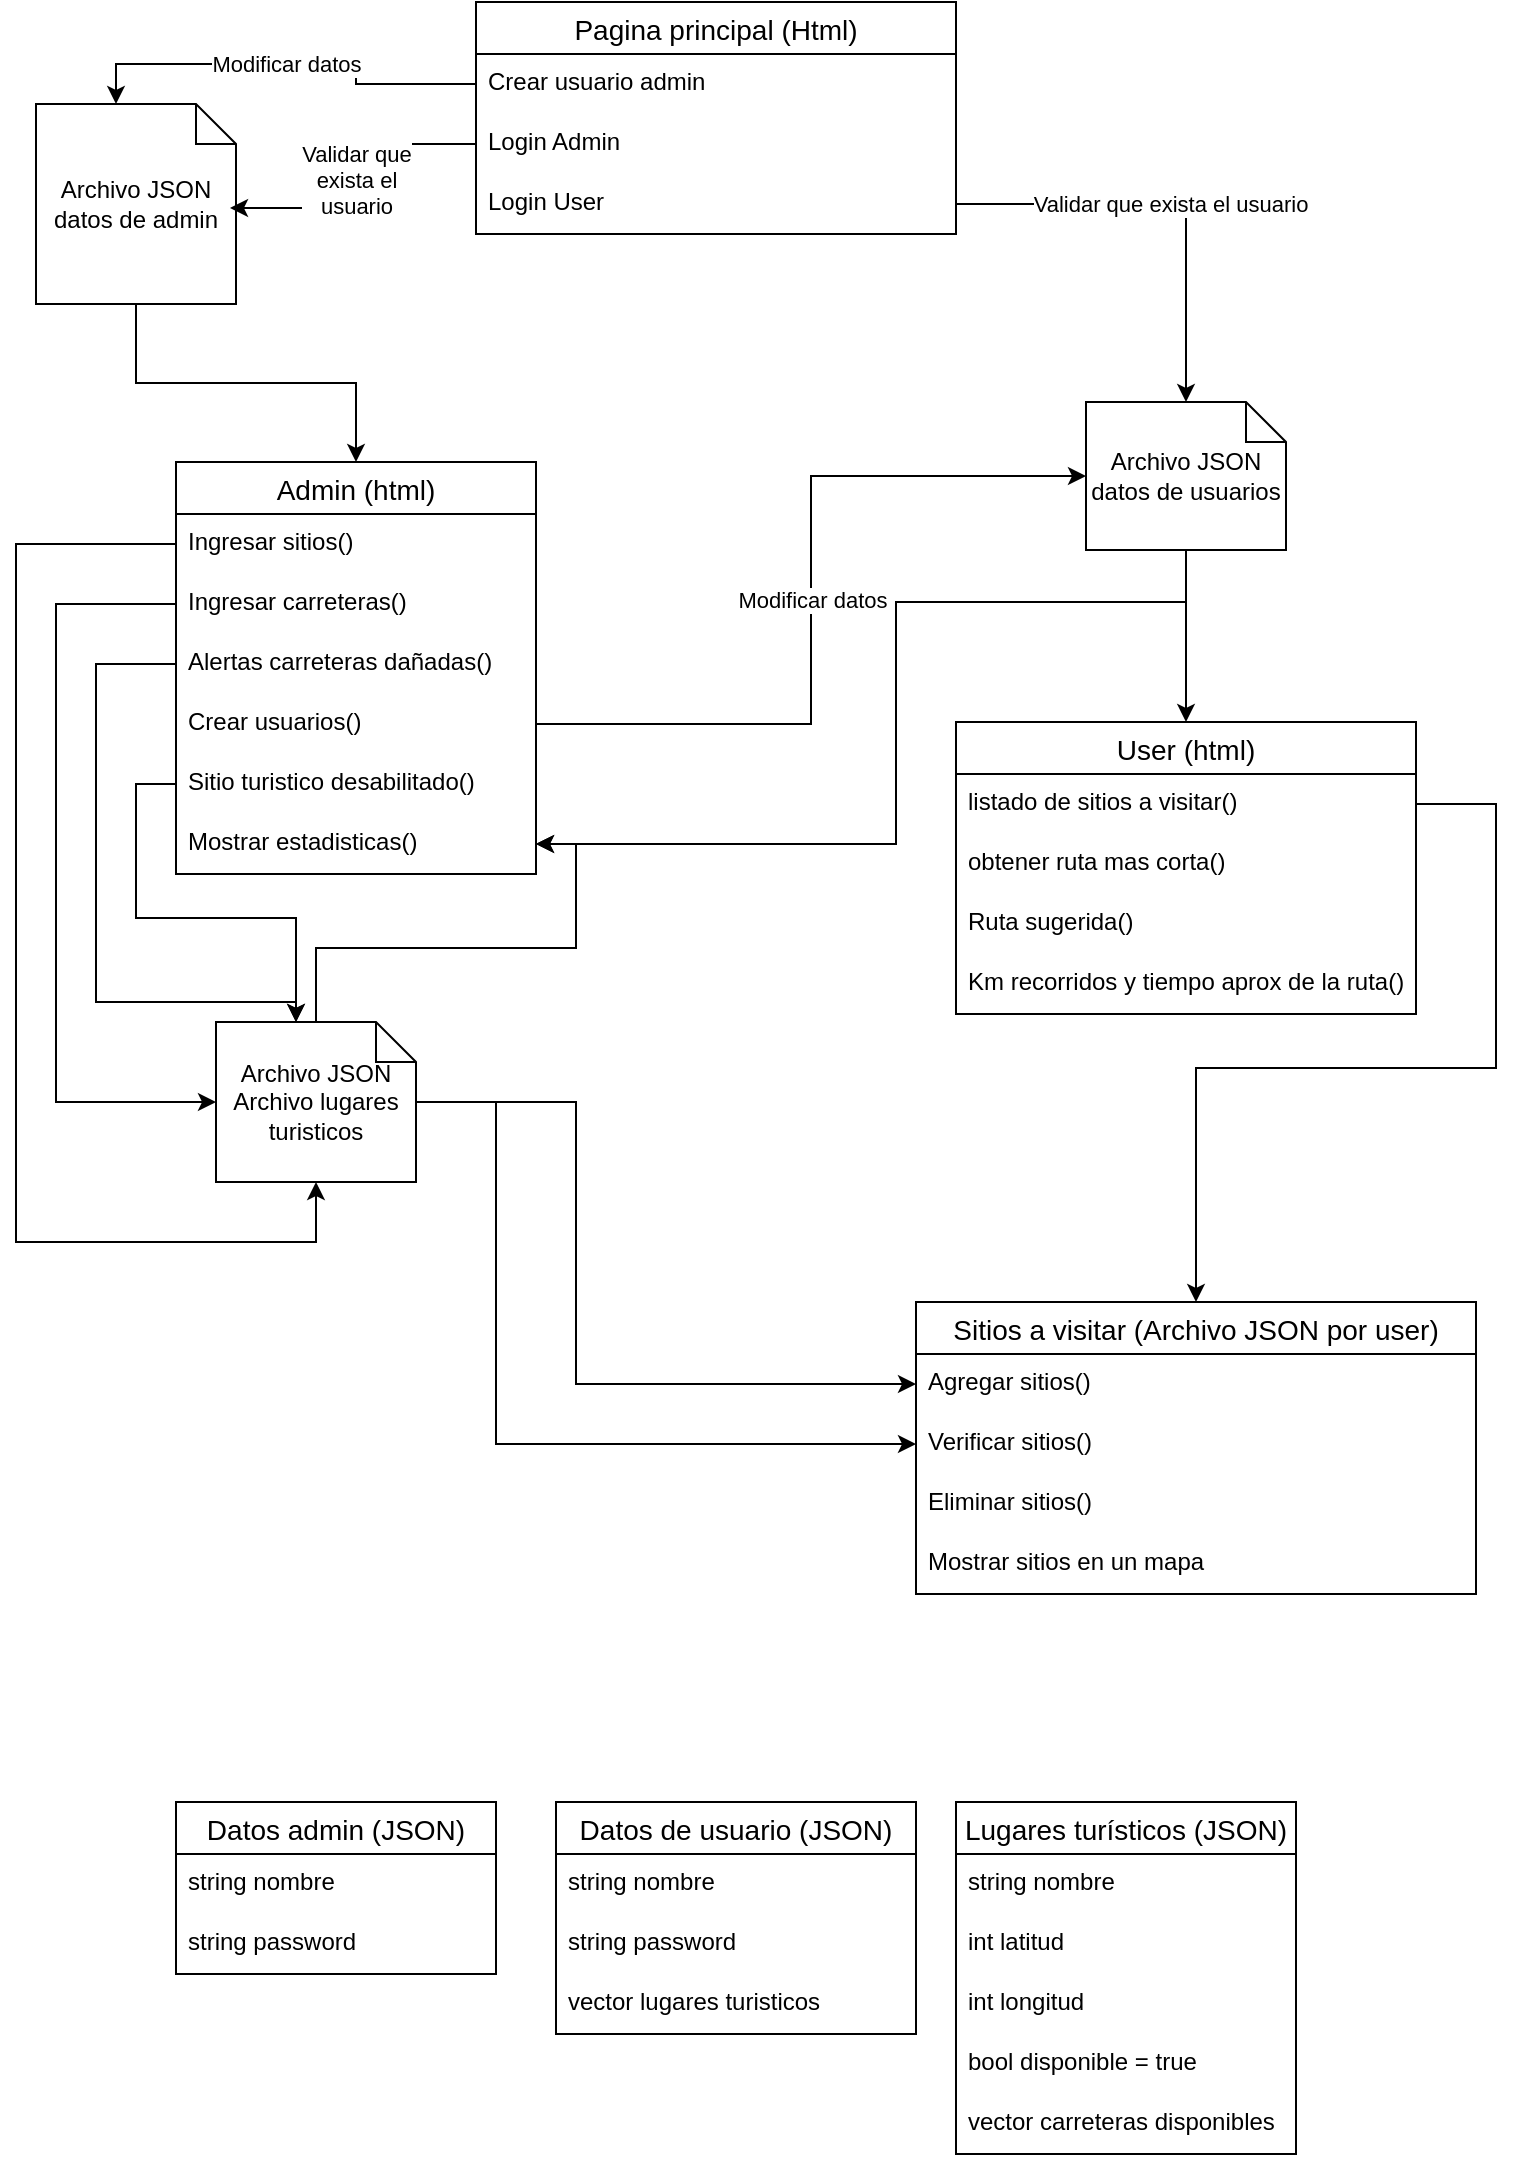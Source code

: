 <mxfile version="15.5.2" type="device"><diagram id="McivhevKA2k5IWGZIZ56" name="Page-1"><mxGraphModel dx="1422" dy="832" grid="1" gridSize="10" guides="1" tooltips="1" connect="1" arrows="1" fold="1" page="1" pageScale="1" pageWidth="827" pageHeight="1169" math="0" shadow="0"><root><mxCell id="0"/><mxCell id="1" parent="0"/><mxCell id="hbbfeBwdbqJFTbWm5ZuH-1" value="Pagina principal (Html)" style="swimlane;fontStyle=0;childLayout=stackLayout;horizontal=1;startSize=26;horizontalStack=0;resizeParent=1;resizeParentMax=0;resizeLast=0;collapsible=1;marginBottom=0;align=center;fontSize=14;" vertex="1" parent="1"><mxGeometry x="270" y="50" width="240" height="116" as="geometry"/></mxCell><mxCell id="hbbfeBwdbqJFTbWm5ZuH-50" value="Crear usuario admin" style="text;strokeColor=none;fillColor=none;spacingLeft=4;spacingRight=4;overflow=hidden;rotatable=0;points=[[0,0.5],[1,0.5]];portConstraint=eastwest;fontSize=12;" vertex="1" parent="hbbfeBwdbqJFTbWm5ZuH-1"><mxGeometry y="26" width="240" height="30" as="geometry"/></mxCell><mxCell id="hbbfeBwdbqJFTbWm5ZuH-2" value="Login Admin&#10;" style="text;strokeColor=none;fillColor=none;spacingLeft=4;spacingRight=4;overflow=hidden;rotatable=0;points=[[0,0.5],[1,0.5]];portConstraint=eastwest;fontSize=12;" vertex="1" parent="hbbfeBwdbqJFTbWm5ZuH-1"><mxGeometry y="56" width="240" height="30" as="geometry"/></mxCell><mxCell id="hbbfeBwdbqJFTbWm5ZuH-3" value="Login User" style="text;strokeColor=none;fillColor=none;spacingLeft=4;spacingRight=4;overflow=hidden;rotatable=0;points=[[0,0.5],[1,0.5]];portConstraint=eastwest;fontSize=12;" vertex="1" parent="hbbfeBwdbqJFTbWm5ZuH-1"><mxGeometry y="86" width="240" height="30" as="geometry"/></mxCell><mxCell id="hbbfeBwdbqJFTbWm5ZuH-5" value="Admin (html)" style="swimlane;fontStyle=0;childLayout=stackLayout;horizontal=1;startSize=26;horizontalStack=0;resizeParent=1;resizeParentMax=0;resizeLast=0;collapsible=1;marginBottom=0;align=center;fontSize=14;" vertex="1" parent="1"><mxGeometry x="120" y="280" width="180" height="206" as="geometry"/></mxCell><mxCell id="hbbfeBwdbqJFTbWm5ZuH-6" value="Ingresar sitios()" style="text;strokeColor=none;fillColor=none;spacingLeft=4;spacingRight=4;overflow=hidden;rotatable=0;points=[[0,0.5],[1,0.5]];portConstraint=eastwest;fontSize=12;" vertex="1" parent="hbbfeBwdbqJFTbWm5ZuH-5"><mxGeometry y="26" width="180" height="30" as="geometry"/></mxCell><mxCell id="hbbfeBwdbqJFTbWm5ZuH-7" value="Ingresar carreteras()" style="text;strokeColor=none;fillColor=none;spacingLeft=4;spacingRight=4;overflow=hidden;rotatable=0;points=[[0,0.5],[1,0.5]];portConstraint=eastwest;fontSize=12;" vertex="1" parent="hbbfeBwdbqJFTbWm5ZuH-5"><mxGeometry y="56" width="180" height="30" as="geometry"/></mxCell><mxCell id="hbbfeBwdbqJFTbWm5ZuH-20" value="Alertas carreteras dañadas()" style="text;strokeColor=none;fillColor=none;spacingLeft=4;spacingRight=4;overflow=hidden;rotatable=0;points=[[0,0.5],[1,0.5]];portConstraint=eastwest;fontSize=12;" vertex="1" parent="hbbfeBwdbqJFTbWm5ZuH-5"><mxGeometry y="86" width="180" height="30" as="geometry"/></mxCell><mxCell id="hbbfeBwdbqJFTbWm5ZuH-8" value="Crear usuarios()" style="text;strokeColor=none;fillColor=none;spacingLeft=4;spacingRight=4;overflow=hidden;rotatable=0;points=[[0,0.5],[1,0.5]];portConstraint=eastwest;fontSize=12;" vertex="1" parent="hbbfeBwdbqJFTbWm5ZuH-5"><mxGeometry y="116" width="180" height="30" as="geometry"/></mxCell><mxCell id="hbbfeBwdbqJFTbWm5ZuH-21" value="Sitio turistico desabilitado()" style="text;strokeColor=none;fillColor=none;spacingLeft=4;spacingRight=4;overflow=hidden;rotatable=0;points=[[0,0.5],[1,0.5]];portConstraint=eastwest;fontSize=12;" vertex="1" parent="hbbfeBwdbqJFTbWm5ZuH-5"><mxGeometry y="146" width="180" height="30" as="geometry"/></mxCell><mxCell id="hbbfeBwdbqJFTbWm5ZuH-19" value="Mostrar estadisticas()" style="text;strokeColor=none;fillColor=none;spacingLeft=4;spacingRight=4;overflow=hidden;rotatable=0;points=[[0,0.5],[1,0.5]];portConstraint=eastwest;fontSize=12;" vertex="1" parent="hbbfeBwdbqJFTbWm5ZuH-5"><mxGeometry y="176" width="180" height="30" as="geometry"/></mxCell><mxCell id="hbbfeBwdbqJFTbWm5ZuH-9" value="User (html)" style="swimlane;fontStyle=0;childLayout=stackLayout;horizontal=1;startSize=26;horizontalStack=0;resizeParent=1;resizeParentMax=0;resizeLast=0;collapsible=1;marginBottom=0;align=center;fontSize=14;" vertex="1" parent="1"><mxGeometry x="510" y="410" width="230" height="146" as="geometry"/></mxCell><mxCell id="hbbfeBwdbqJFTbWm5ZuH-10" value="listado de sitios a visitar()" style="text;strokeColor=none;fillColor=none;spacingLeft=4;spacingRight=4;overflow=hidden;rotatable=0;points=[[0,0.5],[1,0.5]];portConstraint=eastwest;fontSize=12;" vertex="1" parent="hbbfeBwdbqJFTbWm5ZuH-9"><mxGeometry y="26" width="230" height="30" as="geometry"/></mxCell><mxCell id="hbbfeBwdbqJFTbWm5ZuH-11" value="obtener ruta mas corta()" style="text;strokeColor=none;fillColor=none;spacingLeft=4;spacingRight=4;overflow=hidden;rotatable=0;points=[[0,0.5],[1,0.5]];portConstraint=eastwest;fontSize=12;" vertex="1" parent="hbbfeBwdbqJFTbWm5ZuH-9"><mxGeometry y="56" width="230" height="30" as="geometry"/></mxCell><mxCell id="hbbfeBwdbqJFTbWm5ZuH-36" value="Ruta sugerida()&#10;" style="text;strokeColor=none;fillColor=none;spacingLeft=4;spacingRight=4;overflow=hidden;rotatable=0;points=[[0,0.5],[1,0.5]];portConstraint=eastwest;fontSize=12;" vertex="1" parent="hbbfeBwdbqJFTbWm5ZuH-9"><mxGeometry y="86" width="230" height="30" as="geometry"/></mxCell><mxCell id="hbbfeBwdbqJFTbWm5ZuH-35" value="Km recorridos y tiempo aprox de la ruta()" style="text;strokeColor=none;fillColor=none;spacingLeft=4;spacingRight=4;overflow=hidden;rotatable=0;points=[[0,0.5],[1,0.5]];portConstraint=eastwest;fontSize=12;" vertex="1" parent="hbbfeBwdbqJFTbWm5ZuH-9"><mxGeometry y="116" width="230" height="30" as="geometry"/></mxCell><mxCell id="hbbfeBwdbqJFTbWm5ZuH-18" style="edgeStyle=orthogonalEdgeStyle;rounded=0;orthogonalLoop=1;jettySize=auto;html=1;entryX=0.5;entryY=0;entryDx=0;entryDy=0;" edge="1" parent="1" source="hbbfeBwdbqJFTbWm5ZuH-15" target="hbbfeBwdbqJFTbWm5ZuH-9"><mxGeometry relative="1" as="geometry"/></mxCell><mxCell id="hbbfeBwdbqJFTbWm5ZuH-58" style="edgeStyle=orthogonalEdgeStyle;rounded=0;orthogonalLoop=1;jettySize=auto;html=1;entryX=1;entryY=0.5;entryDx=0;entryDy=0;" edge="1" parent="1" source="hbbfeBwdbqJFTbWm5ZuH-15" target="hbbfeBwdbqJFTbWm5ZuH-19"><mxGeometry relative="1" as="geometry"><Array as="points"><mxPoint x="625" y="350"/><mxPoint x="480" y="350"/><mxPoint x="480" y="471"/></Array></mxGeometry></mxCell><mxCell id="hbbfeBwdbqJFTbWm5ZuH-15" value="Archivo JSON&lt;br&gt;datos de usuarios" style="shape=note;size=20;whiteSpace=wrap;html=1;" vertex="1" parent="1"><mxGeometry x="575" y="250" width="100" height="74" as="geometry"/></mxCell><mxCell id="hbbfeBwdbqJFTbWm5ZuH-16" value="Modificar datos" style="edgeStyle=orthogonalEdgeStyle;rounded=0;orthogonalLoop=1;jettySize=auto;html=1;entryX=0;entryY=0.5;entryDx=0;entryDy=0;entryPerimeter=0;" edge="1" parent="1" source="hbbfeBwdbqJFTbWm5ZuH-8" target="hbbfeBwdbqJFTbWm5ZuH-15"><mxGeometry relative="1" as="geometry"/></mxCell><mxCell id="hbbfeBwdbqJFTbWm5ZuH-17" value="Validar que exista el usuario" style="edgeStyle=orthogonalEdgeStyle;rounded=0;orthogonalLoop=1;jettySize=auto;html=1;entryX=0.5;entryY=0;entryDx=0;entryDy=0;entryPerimeter=0;" edge="1" parent="1" source="hbbfeBwdbqJFTbWm5ZuH-3" target="hbbfeBwdbqJFTbWm5ZuH-15"><mxGeometry relative="1" as="geometry"/></mxCell><mxCell id="hbbfeBwdbqJFTbWm5ZuH-46" style="edgeStyle=orthogonalEdgeStyle;rounded=0;orthogonalLoop=1;jettySize=auto;html=1;entryX=0;entryY=0.5;entryDx=0;entryDy=0;" edge="1" parent="1" source="hbbfeBwdbqJFTbWm5ZuH-22" target="hbbfeBwdbqJFTbWm5ZuH-43"><mxGeometry relative="1" as="geometry"><Array as="points"><mxPoint x="280" y="600"/><mxPoint x="280" y="771"/></Array></mxGeometry></mxCell><mxCell id="hbbfeBwdbqJFTbWm5ZuH-47" style="edgeStyle=orthogonalEdgeStyle;rounded=0;orthogonalLoop=1;jettySize=auto;html=1;" edge="1" parent="1" source="hbbfeBwdbqJFTbWm5ZuH-22" target="hbbfeBwdbqJFTbWm5ZuH-41"><mxGeometry relative="1" as="geometry"><Array as="points"><mxPoint x="320" y="600"/><mxPoint x="320" y="741"/></Array></mxGeometry></mxCell><mxCell id="hbbfeBwdbqJFTbWm5ZuH-57" style="edgeStyle=orthogonalEdgeStyle;rounded=0;orthogonalLoop=1;jettySize=auto;html=1;entryX=1;entryY=0.5;entryDx=0;entryDy=0;" edge="1" parent="1" source="hbbfeBwdbqJFTbWm5ZuH-22" target="hbbfeBwdbqJFTbWm5ZuH-19"><mxGeometry relative="1" as="geometry"/></mxCell><mxCell id="hbbfeBwdbqJFTbWm5ZuH-22" value="Archivo JSON&lt;br&gt;Archivo lugares turisticos" style="shape=note;size=20;whiteSpace=wrap;html=1;" vertex="1" parent="1"><mxGeometry x="140" y="560" width="100" height="80" as="geometry"/></mxCell><mxCell id="hbbfeBwdbqJFTbWm5ZuH-23" style="edgeStyle=orthogonalEdgeStyle;rounded=0;orthogonalLoop=1;jettySize=auto;html=1;entryX=0.5;entryY=1;entryDx=0;entryDy=0;entryPerimeter=0;" edge="1" parent="1" source="hbbfeBwdbqJFTbWm5ZuH-6" target="hbbfeBwdbqJFTbWm5ZuH-22"><mxGeometry relative="1" as="geometry"><Array as="points"><mxPoint x="40" y="321"/><mxPoint x="40" y="670"/><mxPoint x="190" y="670"/></Array></mxGeometry></mxCell><mxCell id="hbbfeBwdbqJFTbWm5ZuH-25" style="edgeStyle=orthogonalEdgeStyle;rounded=0;orthogonalLoop=1;jettySize=auto;html=1;entryX=0;entryY=0.5;entryDx=0;entryDy=0;entryPerimeter=0;" edge="1" parent="1" source="hbbfeBwdbqJFTbWm5ZuH-7" target="hbbfeBwdbqJFTbWm5ZuH-22"><mxGeometry relative="1" as="geometry"><Array as="points"><mxPoint x="60" y="351"/><mxPoint x="60" y="600"/></Array></mxGeometry></mxCell><mxCell id="hbbfeBwdbqJFTbWm5ZuH-26" style="edgeStyle=orthogonalEdgeStyle;rounded=0;orthogonalLoop=1;jettySize=auto;html=1;entryX=0;entryY=0;entryDx=40;entryDy=0;entryPerimeter=0;" edge="1" parent="1" source="hbbfeBwdbqJFTbWm5ZuH-20" target="hbbfeBwdbqJFTbWm5ZuH-22"><mxGeometry relative="1" as="geometry"><Array as="points"><mxPoint x="80" y="381"/><mxPoint x="80" y="550"/><mxPoint x="180" y="550"/></Array></mxGeometry></mxCell><mxCell id="hbbfeBwdbqJFTbWm5ZuH-27" style="edgeStyle=orthogonalEdgeStyle;rounded=0;orthogonalLoop=1;jettySize=auto;html=1;entryX=0;entryY=0;entryDx=40;entryDy=0;entryPerimeter=0;" edge="1" parent="1" source="hbbfeBwdbqJFTbWm5ZuH-21" target="hbbfeBwdbqJFTbWm5ZuH-22"><mxGeometry relative="1" as="geometry"/></mxCell><mxCell id="hbbfeBwdbqJFTbWm5ZuH-40" value="Sitios a visitar (Archivo JSON por user)" style="swimlane;fontStyle=0;childLayout=stackLayout;horizontal=1;startSize=26;horizontalStack=0;resizeParent=1;resizeParentMax=0;resizeLast=0;collapsible=1;marginBottom=0;align=center;fontSize=14;" vertex="1" parent="1"><mxGeometry x="490" y="700" width="280" height="146" as="geometry"/></mxCell><mxCell id="hbbfeBwdbqJFTbWm5ZuH-41" value="Agregar sitios()" style="text;strokeColor=none;fillColor=none;spacingLeft=4;spacingRight=4;overflow=hidden;rotatable=0;points=[[0,0.5],[1,0.5]];portConstraint=eastwest;fontSize=12;" vertex="1" parent="hbbfeBwdbqJFTbWm5ZuH-40"><mxGeometry y="26" width="280" height="30" as="geometry"/></mxCell><mxCell id="hbbfeBwdbqJFTbWm5ZuH-43" value="Verificar sitios()" style="text;strokeColor=none;fillColor=none;spacingLeft=4;spacingRight=4;overflow=hidden;rotatable=0;points=[[0,0.5],[1,0.5]];portConstraint=eastwest;fontSize=12;" vertex="1" parent="hbbfeBwdbqJFTbWm5ZuH-40"><mxGeometry y="56" width="280" height="30" as="geometry"/></mxCell><mxCell id="hbbfeBwdbqJFTbWm5ZuH-42" value="Eliminar sitios()" style="text;strokeColor=none;fillColor=none;spacingLeft=4;spacingRight=4;overflow=hidden;rotatable=0;points=[[0,0.5],[1,0.5]];portConstraint=eastwest;fontSize=12;" vertex="1" parent="hbbfeBwdbqJFTbWm5ZuH-40"><mxGeometry y="86" width="280" height="30" as="geometry"/></mxCell><mxCell id="hbbfeBwdbqJFTbWm5ZuH-45" value="Mostrar sitios en un mapa" style="text;strokeColor=none;fillColor=none;spacingLeft=4;spacingRight=4;overflow=hidden;rotatable=0;points=[[0,0.5],[1,0.5]];portConstraint=eastwest;fontSize=12;" vertex="1" parent="hbbfeBwdbqJFTbWm5ZuH-40"><mxGeometry y="116" width="280" height="30" as="geometry"/></mxCell><mxCell id="hbbfeBwdbqJFTbWm5ZuH-44" style="edgeStyle=orthogonalEdgeStyle;rounded=0;orthogonalLoop=1;jettySize=auto;html=1;entryX=0.5;entryY=0;entryDx=0;entryDy=0;" edge="1" parent="1" source="hbbfeBwdbqJFTbWm5ZuH-10" target="hbbfeBwdbqJFTbWm5ZuH-40"><mxGeometry relative="1" as="geometry"><Array as="points"><mxPoint x="780" y="451"/><mxPoint x="780" y="583"/><mxPoint x="630" y="583"/></Array></mxGeometry></mxCell><mxCell id="hbbfeBwdbqJFTbWm5ZuH-54" style="edgeStyle=orthogonalEdgeStyle;rounded=0;orthogonalLoop=1;jettySize=auto;html=1;entryX=0.5;entryY=0;entryDx=0;entryDy=0;" edge="1" parent="1" source="hbbfeBwdbqJFTbWm5ZuH-48" target="hbbfeBwdbqJFTbWm5ZuH-5"><mxGeometry relative="1" as="geometry"/></mxCell><mxCell id="hbbfeBwdbqJFTbWm5ZuH-48" value="Archivo JSON&lt;br&gt;datos de admin" style="shape=note;size=20;whiteSpace=wrap;html=1;" vertex="1" parent="1"><mxGeometry x="50" y="101" width="100" height="100" as="geometry"/></mxCell><mxCell id="hbbfeBwdbqJFTbWm5ZuH-51" value="Modificar datos" style="edgeStyle=orthogonalEdgeStyle;rounded=0;orthogonalLoop=1;jettySize=auto;html=1;entryX=0;entryY=0;entryDx=40;entryDy=0;entryPerimeter=0;" edge="1" parent="1" source="hbbfeBwdbqJFTbWm5ZuH-50" target="hbbfeBwdbqJFTbWm5ZuH-48"><mxGeometry relative="1" as="geometry"/></mxCell><mxCell id="hbbfeBwdbqJFTbWm5ZuH-53" value="Validar que&lt;br&gt;exista el&lt;br&gt;usuario" style="edgeStyle=orthogonalEdgeStyle;rounded=0;orthogonalLoop=1;jettySize=auto;html=1;entryX=0.97;entryY=0.52;entryDx=0;entryDy=0;entryPerimeter=0;" edge="1" parent="1" source="hbbfeBwdbqJFTbWm5ZuH-2" target="hbbfeBwdbqJFTbWm5ZuH-48"><mxGeometry relative="1" as="geometry"/></mxCell><mxCell id="hbbfeBwdbqJFTbWm5ZuH-59" value="Datos admin (JSON)" style="swimlane;fontStyle=0;childLayout=stackLayout;horizontal=1;startSize=26;horizontalStack=0;resizeParent=1;resizeParentMax=0;resizeLast=0;collapsible=1;marginBottom=0;align=center;fontSize=14;" vertex="1" parent="1"><mxGeometry x="120" y="950" width="160" height="86" as="geometry"/></mxCell><mxCell id="hbbfeBwdbqJFTbWm5ZuH-60" value="string nombre" style="text;strokeColor=none;fillColor=none;spacingLeft=4;spacingRight=4;overflow=hidden;rotatable=0;points=[[0,0.5],[1,0.5]];portConstraint=eastwest;fontSize=12;" vertex="1" parent="hbbfeBwdbqJFTbWm5ZuH-59"><mxGeometry y="26" width="160" height="30" as="geometry"/></mxCell><mxCell id="hbbfeBwdbqJFTbWm5ZuH-61" value="string password" style="text;strokeColor=none;fillColor=none;spacingLeft=4;spacingRight=4;overflow=hidden;rotatable=0;points=[[0,0.5],[1,0.5]];portConstraint=eastwest;fontSize=12;" vertex="1" parent="hbbfeBwdbqJFTbWm5ZuH-59"><mxGeometry y="56" width="160" height="30" as="geometry"/></mxCell><mxCell id="hbbfeBwdbqJFTbWm5ZuH-63" value="Datos de usuario (JSON)" style="swimlane;fontStyle=0;childLayout=stackLayout;horizontal=1;startSize=26;horizontalStack=0;resizeParent=1;resizeParentMax=0;resizeLast=0;collapsible=1;marginBottom=0;align=center;fontSize=14;" vertex="1" parent="1"><mxGeometry x="310" y="950" width="180" height="116" as="geometry"/></mxCell><mxCell id="hbbfeBwdbqJFTbWm5ZuH-64" value="string nombre" style="text;strokeColor=none;fillColor=none;spacingLeft=4;spacingRight=4;overflow=hidden;rotatable=0;points=[[0,0.5],[1,0.5]];portConstraint=eastwest;fontSize=12;" vertex="1" parent="hbbfeBwdbqJFTbWm5ZuH-63"><mxGeometry y="26" width="180" height="30" as="geometry"/></mxCell><mxCell id="hbbfeBwdbqJFTbWm5ZuH-65" value="string password" style="text;strokeColor=none;fillColor=none;spacingLeft=4;spacingRight=4;overflow=hidden;rotatable=0;points=[[0,0.5],[1,0.5]];portConstraint=eastwest;fontSize=12;" vertex="1" parent="hbbfeBwdbqJFTbWm5ZuH-63"><mxGeometry y="56" width="180" height="30" as="geometry"/></mxCell><mxCell id="hbbfeBwdbqJFTbWm5ZuH-66" value="vector lugares turisticos" style="text;strokeColor=none;fillColor=none;spacingLeft=4;spacingRight=4;overflow=hidden;rotatable=0;points=[[0,0.5],[1,0.5]];portConstraint=eastwest;fontSize=12;" vertex="1" parent="hbbfeBwdbqJFTbWm5ZuH-63"><mxGeometry y="86" width="180" height="30" as="geometry"/></mxCell><mxCell id="hbbfeBwdbqJFTbWm5ZuH-67" value="Lugares turísticos (JSON)" style="swimlane;fontStyle=0;childLayout=stackLayout;horizontal=1;startSize=26;horizontalStack=0;resizeParent=1;resizeParentMax=0;resizeLast=0;collapsible=1;marginBottom=0;align=center;fontSize=14;" vertex="1" parent="1"><mxGeometry x="510" y="950" width="170" height="176" as="geometry"/></mxCell><mxCell id="hbbfeBwdbqJFTbWm5ZuH-68" value="string nombre" style="text;strokeColor=none;fillColor=none;spacingLeft=4;spacingRight=4;overflow=hidden;rotatable=0;points=[[0,0.5],[1,0.5]];portConstraint=eastwest;fontSize=12;" vertex="1" parent="hbbfeBwdbqJFTbWm5ZuH-67"><mxGeometry y="26" width="170" height="30" as="geometry"/></mxCell><mxCell id="hbbfeBwdbqJFTbWm5ZuH-69" value="int latitud" style="text;strokeColor=none;fillColor=none;spacingLeft=4;spacingRight=4;overflow=hidden;rotatable=0;points=[[0,0.5],[1,0.5]];portConstraint=eastwest;fontSize=12;" vertex="1" parent="hbbfeBwdbqJFTbWm5ZuH-67"><mxGeometry y="56" width="170" height="30" as="geometry"/></mxCell><mxCell id="hbbfeBwdbqJFTbWm5ZuH-70" value="int longitud" style="text;strokeColor=none;fillColor=none;spacingLeft=4;spacingRight=4;overflow=hidden;rotatable=0;points=[[0,0.5],[1,0.5]];portConstraint=eastwest;fontSize=12;" vertex="1" parent="hbbfeBwdbqJFTbWm5ZuH-67"><mxGeometry y="86" width="170" height="30" as="geometry"/></mxCell><mxCell id="hbbfeBwdbqJFTbWm5ZuH-73" value="bool disponible = true" style="text;strokeColor=none;fillColor=none;spacingLeft=4;spacingRight=4;overflow=hidden;rotatable=0;points=[[0,0.5],[1,0.5]];portConstraint=eastwest;fontSize=12;" vertex="1" parent="hbbfeBwdbqJFTbWm5ZuH-67"><mxGeometry y="116" width="170" height="30" as="geometry"/></mxCell><mxCell id="hbbfeBwdbqJFTbWm5ZuH-72" value="vector carreteras disponibles" style="text;strokeColor=none;fillColor=none;spacingLeft=4;spacingRight=4;overflow=hidden;rotatable=0;points=[[0,0.5],[1,0.5]];portConstraint=eastwest;fontSize=12;" vertex="1" parent="hbbfeBwdbqJFTbWm5ZuH-67"><mxGeometry y="146" width="170" height="30" as="geometry"/></mxCell></root></mxGraphModel></diagram></mxfile>